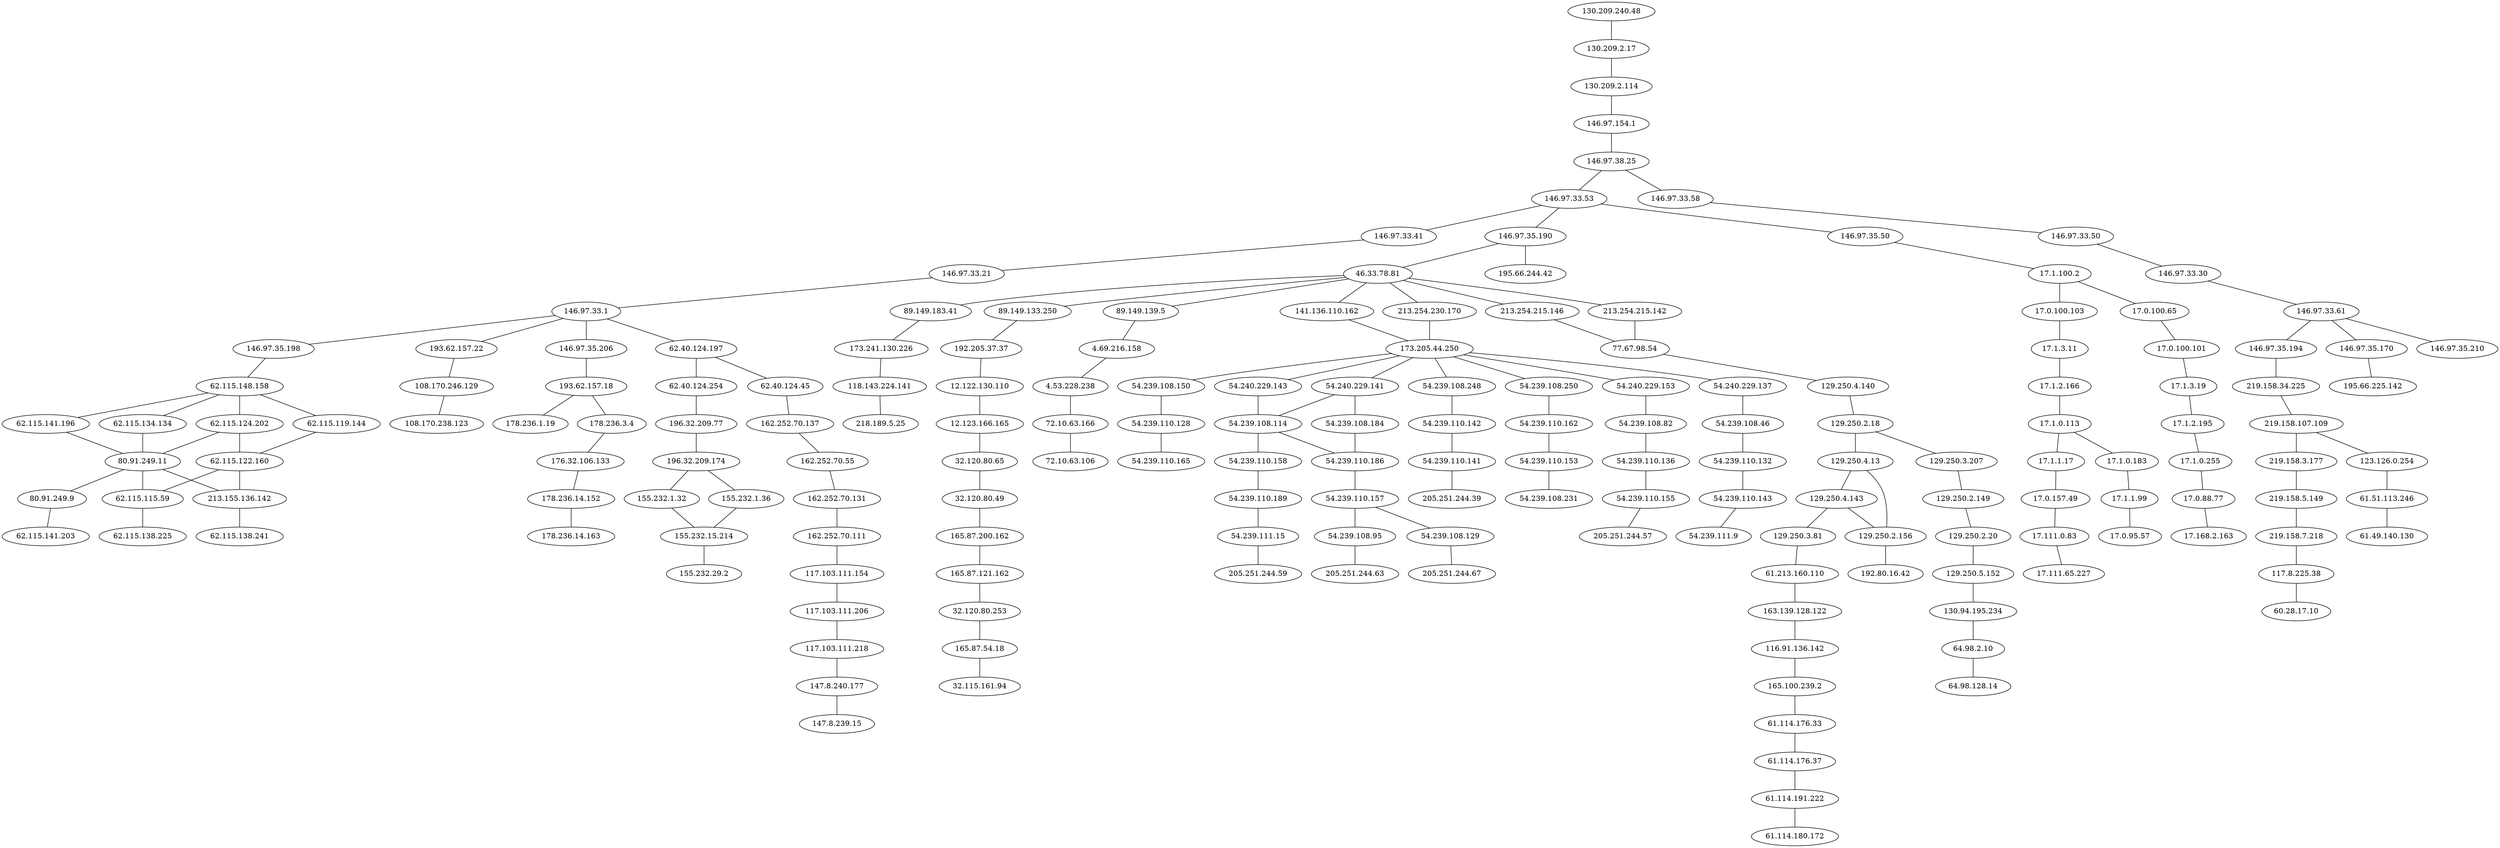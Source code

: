 graph routertopology {
	"130.209.240.48" -- "130.209.2.17"
	"130.209.2.17" -- "130.209.2.114"
	"130.209.2.114" -- "146.97.154.1"
	"146.97.154.1" -- "146.97.38.25"
	"146.97.38.25" -- "146.97.33.53"
	"146.97.33.53" -- "146.97.33.41"
	"146.97.33.41" -- "146.97.33.21"
	"146.97.33.21" -- "146.97.33.1"
	"146.97.33.1" -- "193.62.157.22"
	"193.62.157.22" -- "108.170.246.129"
	"108.170.246.129" -- "108.170.238.123"
	"146.97.33.53" -- "146.97.35.190"
	"146.97.35.190" -- "195.66.244.42"
	"146.97.33.1" -- "146.97.35.206"
	"146.97.35.206" -- "193.62.157.18"
	"193.62.157.18" -- "178.236.1.19"
	"193.62.157.18" -- "178.236.3.4"
	"178.236.3.4" -- "176.32.106.133"
	"176.32.106.133" -- "178.236.14.152"
	"178.236.14.152" -- "178.236.14.163"
	"146.97.33.53" -- "146.97.35.50"
	"146.97.35.50" -- "17.1.100.2"
	"17.1.100.2" -- "17.0.100.65"
	"17.0.100.65" -- "17.0.100.101"
	"17.0.100.101" -- "17.1.3.19"
	"17.1.3.19" -- "17.1.2.195"
	"17.1.2.195" -- "17.1.0.255"
	"17.1.0.255" -- "17.0.88.77"
	"17.0.88.77" -- "17.168.2.163"
	"17.1.100.2" -- "17.0.100.103"
	"17.0.100.103" -- "17.1.3.11"
	"17.1.3.11" -- "17.1.2.166"
	"17.1.2.166" -- "17.1.0.113"
	"17.1.0.113" -- "17.1.1.17"
	"17.1.1.17" -- "17.0.157.49"
	"17.0.157.49" -- "17.111.0.83"
	"17.111.0.83" -- "17.111.65.227"
	"17.1.0.113" -- "17.1.0.183"
	"17.1.0.183" -- "17.1.1.99"
	"17.1.1.99" -- "17.0.95.57"
	"146.97.33.1" -- "62.40.124.197"
	"62.40.124.197" -- "62.40.124.45"
	"62.40.124.45" -- "162.252.70.137"
	"162.252.70.137" -- "162.252.70.55"
	"162.252.70.55" -- "162.252.70.131"
	"162.252.70.131" -- "162.252.70.111"
	"162.252.70.111" -- "117.103.111.154"
	"117.103.111.154" -- "117.103.111.206"
	"117.103.111.206" -- "117.103.111.218"
	"117.103.111.218" -- "147.8.240.177"
	"147.8.240.177" -- "147.8.239.15"
	"62.40.124.197" -- "62.40.124.254"
	"62.40.124.254" -- "196.32.209.77"
	"196.32.209.77" -- "196.32.209.174"
	"196.32.209.174" -- "155.232.1.36"
	"155.232.1.36" -- "155.232.15.214"
	"155.232.15.214" -- "155.232.29.2"
	"196.32.209.174" -- "155.232.1.32"
	"155.232.1.32" -- "155.232.15.214"
	"146.97.35.190" -- "46.33.78.81"
	"46.33.78.81" -- "213.254.215.142"
	"213.254.215.142" -- "77.67.98.54"
	"77.67.98.54" -- "129.250.4.140"
	"129.250.4.140" -- "129.250.2.18"
	"129.250.2.18" -- "129.250.4.13"
	"129.250.4.13" -- "129.250.2.156"
	"129.250.2.156" -- "192.80.16.42"
	"129.250.4.13" -- "129.250.4.143"
	"129.250.4.143" -- "129.250.2.156"
	"146.97.33.1" -- "146.97.35.198"
	"146.97.35.198" -- "62.115.148.158"
	"62.115.148.158" -- "62.115.134.134"
	"62.115.134.134" -- "80.91.249.11"
	"80.91.249.11" -- "62.115.115.59"
	"62.115.115.59" -- "62.115.138.225"
	"62.115.148.158" -- "62.115.124.202"
	"62.115.124.202" -- "62.115.122.160"
	"62.115.122.160" -- "213.155.136.142"
	"213.155.136.142" -- "62.115.138.241"
	"62.115.148.158" -- "62.115.141.196"
	"62.115.141.196" -- "80.91.249.11"
	"80.91.249.11" -- "213.155.136.142"
	"62.115.148.158" -- "62.115.119.144"
	"62.115.119.144" -- "62.115.122.160"
	"62.115.122.160" -- "62.115.115.59"
	"146.97.38.25" -- "146.97.33.58"
	"146.97.33.58" -- "146.97.33.50"
	"146.97.33.50" -- "146.97.33.30"
	"146.97.33.30" -- "146.97.33.61"
	"146.97.33.61" -- "146.97.35.194"
	"146.97.35.194" -- "219.158.34.225"
	"219.158.34.225" -- "219.158.107.109"
	"219.158.107.109" -- "123.126.0.254"
	"123.126.0.254" -- "61.51.113.246"
	"61.51.113.246" -- "61.49.140.130"
	"219.158.107.109" -- "219.158.3.177"
	"219.158.3.177" -- "219.158.5.149"
	"219.158.5.149" -- "219.158.7.218"
	"219.158.7.218" -- "117.8.225.38"
	"117.8.225.38" -- "60.28.17.10"
	"46.33.78.81" -- "89.149.183.41"
	"89.149.183.41" -- "173.241.130.226"
	"173.241.130.226" -- "118.143.224.141"
	"118.143.224.141" -- "218.189.5.25"
	"146.97.33.61" -- "146.97.35.170"
	"146.97.35.170" -- "195.66.225.142"
	"62.115.124.202" -- "80.91.249.11"
	"80.91.249.11" -- "80.91.249.9"
	"80.91.249.9" -- "62.115.141.203"
	"146.97.33.61" -- "146.97.35.210"
	"46.33.78.81" -- "89.149.133.250"
	"89.149.133.250" -- "192.205.37.37"
	"192.205.37.37" -- "12.122.130.110"
	"12.122.130.110" -- "12.123.166.165"
	"12.123.166.165" -- "32.120.80.65"
	"32.120.80.65" -- "32.120.80.49"
	"32.120.80.49" -- "165.87.200.162"
	"165.87.200.162" -- "165.87.121.162"
	"165.87.121.162" -- "32.120.80.253"
	"32.120.80.253" -- "165.87.54.18"
	"165.87.54.18" -- "32.115.161.94"
	"46.33.78.81" -- "89.149.139.5"
	"89.149.139.5" -- "4.69.216.158"
	"4.69.216.158" -- "4.53.228.238"
	"4.53.228.238" -- "72.10.63.166"
	"72.10.63.166" -- "72.10.63.106"
	"46.33.78.81" -- "213.254.215.146"
	"213.254.215.146" -- "77.67.98.54"
	"129.250.4.143" -- "129.250.3.81"
	"129.250.3.81" -- "61.213.160.110"
	"61.213.160.110" -- "163.139.128.122"
	"163.139.128.122" -- "116.91.136.142"
	"116.91.136.142" -- "165.100.239.2"
	"165.100.239.2" -- "61.114.176.33"
	"61.114.176.33" -- "61.114.176.37"
	"61.114.176.37" -- "61.114.191.222"
	"61.114.191.222" -- "61.114.180.172"
	"46.33.78.81" -- "213.254.230.170"
	"213.254.230.170" -- "173.205.44.250"
	"173.205.44.250" -- "54.240.229.137"
	"54.240.229.137" -- "54.239.108.46"
	"54.239.108.46" -- "54.239.110.132"
	"54.239.110.132" -- "54.239.110.143"
	"54.239.110.143" -- "54.239.111.9"
	"173.205.44.250" -- "54.239.108.150"
	"54.239.108.150" -- "54.239.110.128"
	"54.239.110.128" -- "54.239.110.165"
	"173.205.44.250" -- "54.240.229.141"
	"54.240.229.141" -- "54.239.108.114"
	"54.239.108.114" -- "54.239.110.158"
	"54.239.110.158" -- "54.239.110.189"
	"54.239.110.189" -- "54.239.111.15"
	"54.239.111.15" -- "205.251.244.59"
	"173.205.44.250" -- "54.240.229.143"
	"54.240.229.143" -- "54.239.108.114"
	"54.239.108.114" -- "54.239.110.186"
	"54.239.110.186" -- "54.239.110.157"
	"54.239.110.157" -- "54.239.108.129"
	"54.239.108.129" -- "205.251.244.67"
	"54.240.229.141" -- "54.239.108.184"
	"54.239.108.184" -- "54.239.110.186"
	"54.239.110.157" -- "54.239.108.95"
	"54.239.108.95" -- "205.251.244.63"
	"173.205.44.250" -- "54.239.108.248"
	"54.239.108.248" -- "54.239.110.142"
	"54.239.110.142" -- "54.239.110.141"
	"54.239.110.141" -- "205.251.244.39"
	"173.205.44.250" -- "54.239.108.250"
	"54.239.108.250" -- "54.239.110.162"
	"54.239.110.162" -- "54.239.110.153"
	"54.239.110.153" -- "54.239.108.231"
	"46.33.78.81" -- "141.136.110.162"
	"141.136.110.162" -- "173.205.44.250"
	"173.205.44.250" -- "54.240.229.153"
	"54.240.229.153" -- "54.239.108.82"
	"54.239.108.82" -- "54.239.110.136"
	"54.239.110.136" -- "54.239.110.155"
	"54.239.110.155" -- "205.251.244.57"
	"129.250.2.18" -- "129.250.3.207"
	"129.250.3.207" -- "129.250.2.149"
	"129.250.2.149" -- "129.250.2.20"
	"129.250.2.20" -- "129.250.5.152"
	"129.250.5.152" -- "130.94.195.234"
	"130.94.195.234" -- "64.98.2.10"
	"64.98.2.10" -- "64.98.128.14"
}